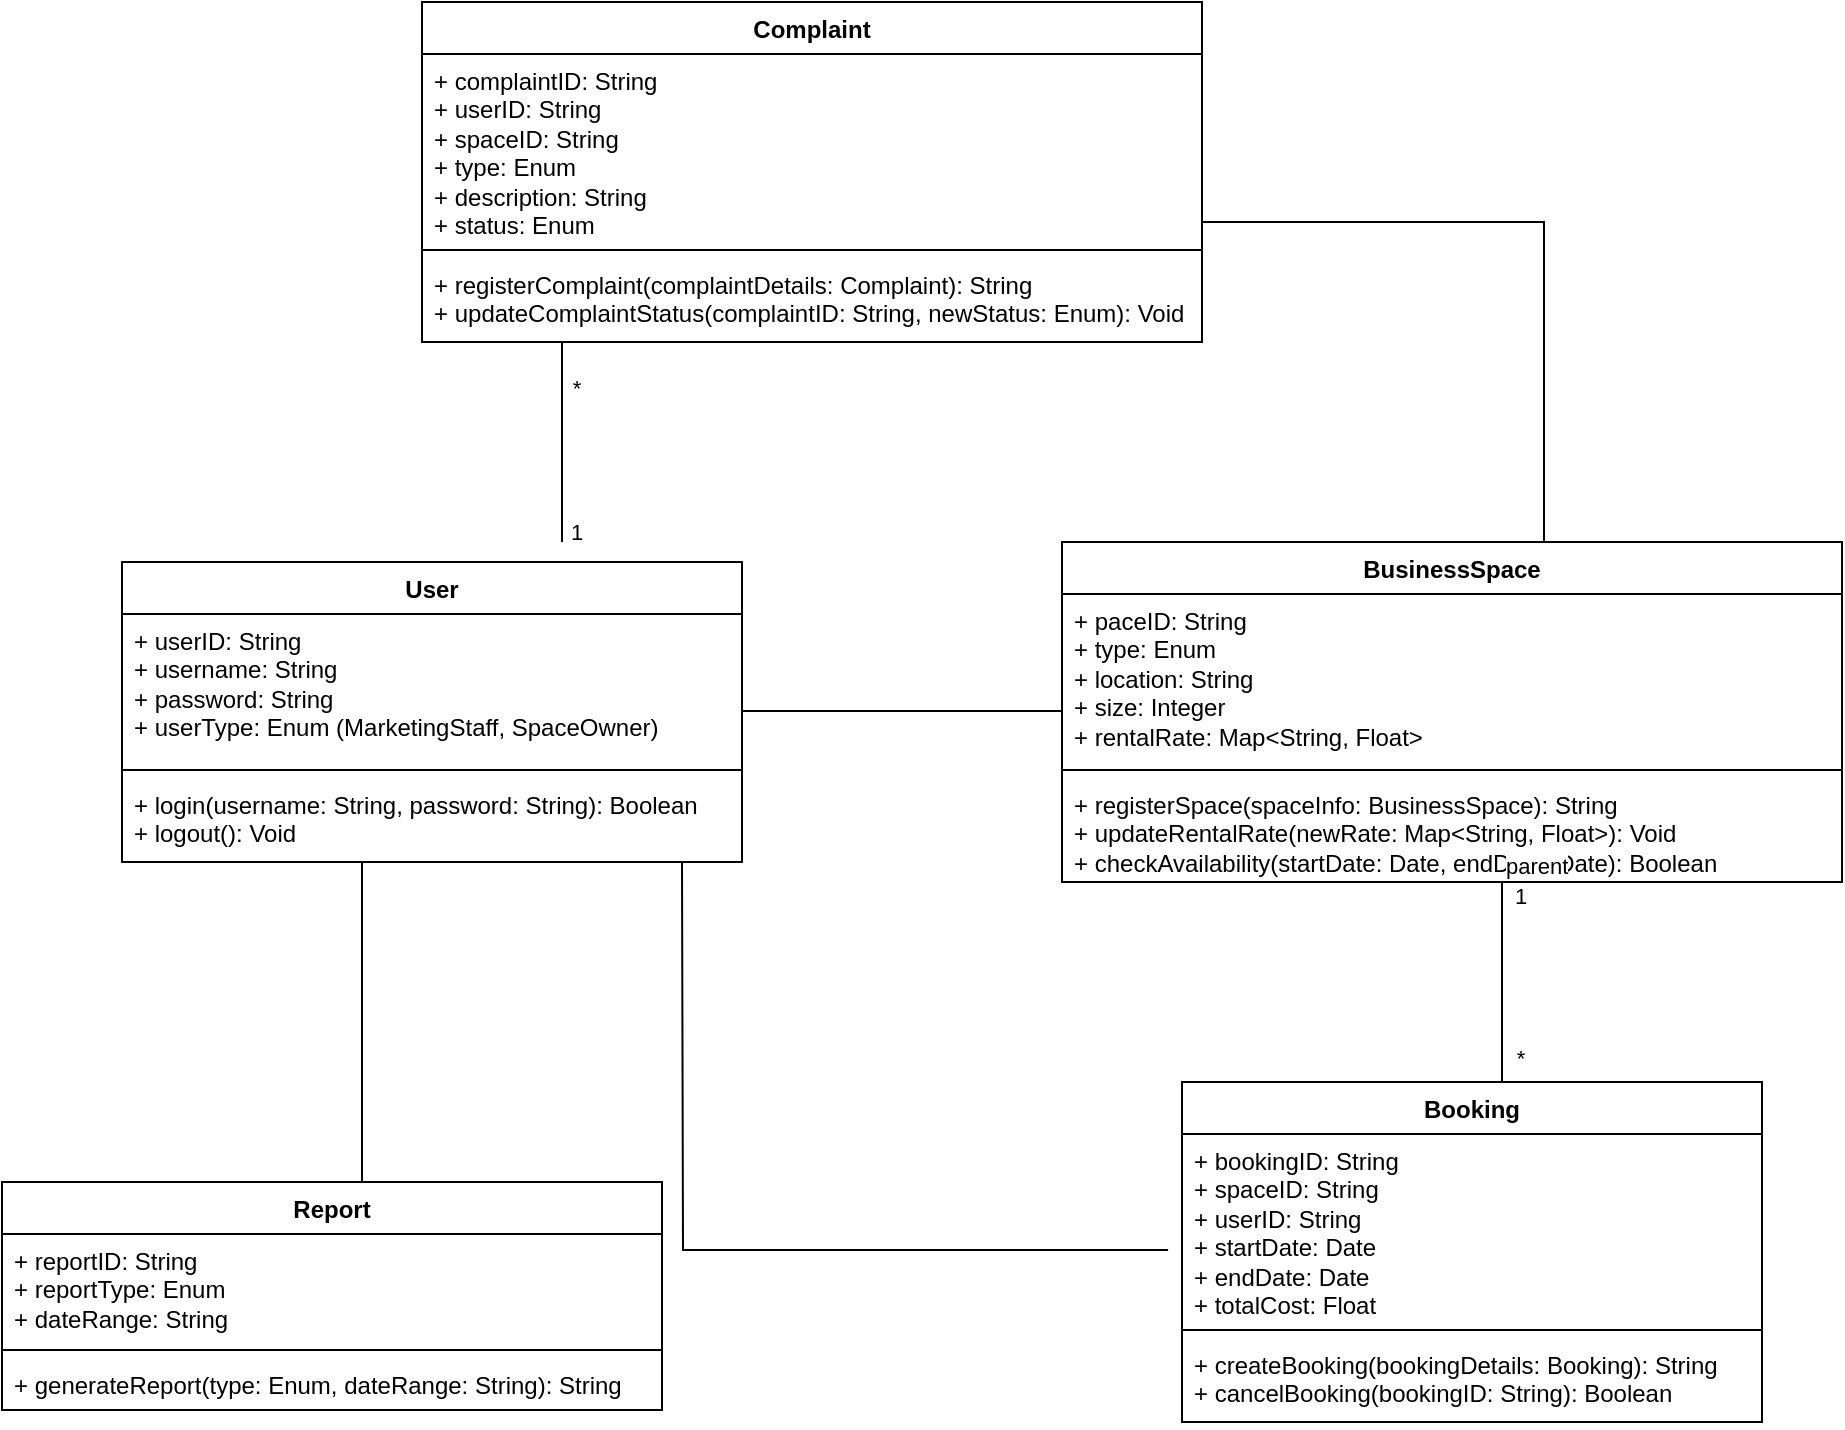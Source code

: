<mxfile version="23.1.7" type="device">
  <diagram id="C5RBs43oDa-KdzZeNtuy" name="Page-1">
    <mxGraphModel dx="1434" dy="746" grid="1" gridSize="10" guides="1" tooltips="1" connect="1" arrows="1" fold="1" page="1" pageScale="1" pageWidth="827" pageHeight="1169" math="0" shadow="0">
      <root>
        <mxCell id="WIyWlLk6GJQsqaUBKTNV-0" />
        <mxCell id="WIyWlLk6GJQsqaUBKTNV-1" parent="WIyWlLk6GJQsqaUBKTNV-0" />
        <mxCell id="T8dod99B3n7Jc7wyRoCB-0" value="User&lt;div&gt;&lt;br/&gt;&lt;/div&gt;" style="swimlane;fontStyle=1;align=center;verticalAlign=top;childLayout=stackLayout;horizontal=1;startSize=26;horizontalStack=0;resizeParent=1;resizeParentMax=0;resizeLast=0;collapsible=1;marginBottom=0;whiteSpace=wrap;html=1;" vertex="1" parent="WIyWlLk6GJQsqaUBKTNV-1">
          <mxGeometry x="100" y="310" width="310" height="150" as="geometry" />
        </mxCell>
        <mxCell id="T8dod99B3n7Jc7wyRoCB-1" value="&lt;div&gt;+ userID: String&lt;/div&gt;&lt;div&gt;+ username: String&lt;/div&gt;&lt;div&gt;+ password: String&lt;/div&gt;&lt;div&gt;+ userType: Enum (MarketingStaff, SpaceOwner)&lt;/div&gt;" style="text;strokeColor=none;fillColor=none;align=left;verticalAlign=top;spacingLeft=4;spacingRight=4;overflow=hidden;rotatable=0;points=[[0,0.5],[1,0.5]];portConstraint=eastwest;whiteSpace=wrap;html=1;" vertex="1" parent="T8dod99B3n7Jc7wyRoCB-0">
          <mxGeometry y="26" width="310" height="74" as="geometry" />
        </mxCell>
        <mxCell id="T8dod99B3n7Jc7wyRoCB-2" value="" style="line;strokeWidth=1;fillColor=none;align=left;verticalAlign=middle;spacingTop=-1;spacingLeft=3;spacingRight=3;rotatable=0;labelPosition=right;points=[];portConstraint=eastwest;strokeColor=inherit;" vertex="1" parent="T8dod99B3n7Jc7wyRoCB-0">
          <mxGeometry y="100" width="310" height="8" as="geometry" />
        </mxCell>
        <mxCell id="T8dod99B3n7Jc7wyRoCB-3" value="&lt;div&gt;+ login(username: String, password: String): Boolean&lt;/div&gt;&lt;div&gt;+ logout(): Void&lt;/div&gt;" style="text;strokeColor=none;fillColor=none;align=left;verticalAlign=top;spacingLeft=4;spacingRight=4;overflow=hidden;rotatable=0;points=[[0,0.5],[1,0.5]];portConstraint=eastwest;whiteSpace=wrap;html=1;" vertex="1" parent="T8dod99B3n7Jc7wyRoCB-0">
          <mxGeometry y="108" width="310" height="42" as="geometry" />
        </mxCell>
        <mxCell id="T8dod99B3n7Jc7wyRoCB-4" value="&lt;div&gt;BusinessSpace&lt;/div&gt;&lt;div&gt;&lt;br&gt;&lt;/div&gt;" style="swimlane;fontStyle=1;align=center;verticalAlign=top;childLayout=stackLayout;horizontal=1;startSize=26;horizontalStack=0;resizeParent=1;resizeParentMax=0;resizeLast=0;collapsible=1;marginBottom=0;whiteSpace=wrap;html=1;" vertex="1" parent="WIyWlLk6GJQsqaUBKTNV-1">
          <mxGeometry x="570" y="300" width="390" height="170" as="geometry" />
        </mxCell>
        <mxCell id="T8dod99B3n7Jc7wyRoCB-5" value="&lt;div&gt;+ paceID: String&lt;/div&gt;&lt;div&gt;+ type: Enum&amp;nbsp;&lt;/div&gt;&lt;div&gt;+ location: String&lt;/div&gt;&lt;div&gt;+ size: Integer&amp;nbsp;&lt;/div&gt;&lt;div&gt;+ rentalRate: Map&amp;lt;String, Float&amp;gt;&amp;nbsp;&lt;/div&gt;" style="text;strokeColor=none;fillColor=none;align=left;verticalAlign=top;spacingLeft=4;spacingRight=4;overflow=hidden;rotatable=0;points=[[0,0.5],[1,0.5]];portConstraint=eastwest;whiteSpace=wrap;html=1;" vertex="1" parent="T8dod99B3n7Jc7wyRoCB-4">
          <mxGeometry y="26" width="390" height="84" as="geometry" />
        </mxCell>
        <mxCell id="T8dod99B3n7Jc7wyRoCB-6" value="" style="line;strokeWidth=1;fillColor=none;align=left;verticalAlign=middle;spacingTop=-1;spacingLeft=3;spacingRight=3;rotatable=0;labelPosition=right;points=[];portConstraint=eastwest;strokeColor=inherit;" vertex="1" parent="T8dod99B3n7Jc7wyRoCB-4">
          <mxGeometry y="110" width="390" height="8" as="geometry" />
        </mxCell>
        <mxCell id="T8dod99B3n7Jc7wyRoCB-7" value="&lt;div&gt;+ registerSpace(spaceInfo: BusinessSpace): String&lt;/div&gt;&lt;div&gt;+ updateRentalRate(newRate: Map&amp;lt;String, Float&amp;gt;): Void&lt;/div&gt;&lt;div&gt;+ checkAvailability(startDate: Date, endDate: Date): Boolean&lt;/div&gt;" style="text;strokeColor=none;fillColor=none;align=left;verticalAlign=top;spacingLeft=4;spacingRight=4;overflow=hidden;rotatable=0;points=[[0,0.5],[1,0.5]];portConstraint=eastwest;whiteSpace=wrap;html=1;" vertex="1" parent="T8dod99B3n7Jc7wyRoCB-4">
          <mxGeometry y="118" width="390" height="52" as="geometry" />
        </mxCell>
        <mxCell id="T8dod99B3n7Jc7wyRoCB-12" value="Booking" style="swimlane;fontStyle=1;align=center;verticalAlign=top;childLayout=stackLayout;horizontal=1;startSize=26;horizontalStack=0;resizeParent=1;resizeParentMax=0;resizeLast=0;collapsible=1;marginBottom=0;whiteSpace=wrap;html=1;" vertex="1" parent="WIyWlLk6GJQsqaUBKTNV-1">
          <mxGeometry x="630" y="570" width="290" height="170" as="geometry" />
        </mxCell>
        <mxCell id="T8dod99B3n7Jc7wyRoCB-13" value="&lt;div&gt;+ bookingID: String&lt;/div&gt;&lt;div&gt;+ spaceID: String&lt;/div&gt;&lt;div&gt;+ userID: String&lt;/div&gt;&lt;div&gt;+ startDate: Date&lt;/div&gt;&lt;div&gt;+ endDate: Date&lt;/div&gt;&lt;div&gt;+ totalCost: Float&lt;/div&gt;" style="text;strokeColor=none;fillColor=none;align=left;verticalAlign=top;spacingLeft=4;spacingRight=4;overflow=hidden;rotatable=0;points=[[0,0.5],[1,0.5]];portConstraint=eastwest;whiteSpace=wrap;html=1;" vertex="1" parent="T8dod99B3n7Jc7wyRoCB-12">
          <mxGeometry y="26" width="290" height="94" as="geometry" />
        </mxCell>
        <mxCell id="T8dod99B3n7Jc7wyRoCB-14" value="" style="line;strokeWidth=1;fillColor=none;align=left;verticalAlign=middle;spacingTop=-1;spacingLeft=3;spacingRight=3;rotatable=0;labelPosition=right;points=[];portConstraint=eastwest;strokeColor=inherit;" vertex="1" parent="T8dod99B3n7Jc7wyRoCB-12">
          <mxGeometry y="120" width="290" height="8" as="geometry" />
        </mxCell>
        <mxCell id="T8dod99B3n7Jc7wyRoCB-15" value="&lt;div&gt;+ createBooking(bookingDetails: Booking): String&lt;/div&gt;&lt;div&gt;+ cancelBooking(bookingID: String): Boolean&lt;/div&gt;" style="text;strokeColor=none;fillColor=none;align=left;verticalAlign=top;spacingLeft=4;spacingRight=4;overflow=hidden;rotatable=0;points=[[0,0.5],[1,0.5]];portConstraint=eastwest;whiteSpace=wrap;html=1;" vertex="1" parent="T8dod99B3n7Jc7wyRoCB-12">
          <mxGeometry y="128" width="290" height="42" as="geometry" />
        </mxCell>
        <mxCell id="T8dod99B3n7Jc7wyRoCB-16" value="Report" style="swimlane;fontStyle=1;align=center;verticalAlign=top;childLayout=stackLayout;horizontal=1;startSize=26;horizontalStack=0;resizeParent=1;resizeParentMax=0;resizeLast=0;collapsible=1;marginBottom=0;whiteSpace=wrap;html=1;" vertex="1" parent="WIyWlLk6GJQsqaUBKTNV-1">
          <mxGeometry x="40" y="620" width="330" height="114" as="geometry" />
        </mxCell>
        <mxCell id="T8dod99B3n7Jc7wyRoCB-17" value="&lt;div&gt;+ reportID: String&lt;/div&gt;&lt;div&gt;+ reportType: Enum&amp;nbsp;&lt;/div&gt;&lt;div&gt;+ dateRange: String&lt;/div&gt;" style="text;strokeColor=none;fillColor=none;align=left;verticalAlign=top;spacingLeft=4;spacingRight=4;overflow=hidden;rotatable=0;points=[[0,0.5],[1,0.5]];portConstraint=eastwest;whiteSpace=wrap;html=1;" vertex="1" parent="T8dod99B3n7Jc7wyRoCB-16">
          <mxGeometry y="26" width="330" height="54" as="geometry" />
        </mxCell>
        <mxCell id="T8dod99B3n7Jc7wyRoCB-18" value="" style="line;strokeWidth=1;fillColor=none;align=left;verticalAlign=middle;spacingTop=-1;spacingLeft=3;spacingRight=3;rotatable=0;labelPosition=right;points=[];portConstraint=eastwest;strokeColor=inherit;" vertex="1" parent="T8dod99B3n7Jc7wyRoCB-16">
          <mxGeometry y="80" width="330" height="8" as="geometry" />
        </mxCell>
        <mxCell id="T8dod99B3n7Jc7wyRoCB-19" value="+ generateReport(type: Enum, dateRange: String): String" style="text;strokeColor=none;fillColor=none;align=left;verticalAlign=top;spacingLeft=4;spacingRight=4;overflow=hidden;rotatable=0;points=[[0,0.5],[1,0.5]];portConstraint=eastwest;whiteSpace=wrap;html=1;" vertex="1" parent="T8dod99B3n7Jc7wyRoCB-16">
          <mxGeometry y="88" width="330" height="26" as="geometry" />
        </mxCell>
        <mxCell id="T8dod99B3n7Jc7wyRoCB-20" value="Complaint" style="swimlane;fontStyle=1;align=center;verticalAlign=top;childLayout=stackLayout;horizontal=1;startSize=26;horizontalStack=0;resizeParent=1;resizeParentMax=0;resizeLast=0;collapsible=1;marginBottom=0;whiteSpace=wrap;html=1;" vertex="1" parent="WIyWlLk6GJQsqaUBKTNV-1">
          <mxGeometry x="250" y="30" width="390" height="170" as="geometry" />
        </mxCell>
        <mxCell id="T8dod99B3n7Jc7wyRoCB-21" value="&lt;div&gt;+ complaintID: String&lt;/div&gt;&lt;div&gt;+ userID: String&lt;/div&gt;&lt;div&gt;+ spaceID: String&lt;/div&gt;&lt;div&gt;+ type: Enum&amp;nbsp;&lt;/div&gt;&lt;div&gt;+ description: String&lt;/div&gt;&lt;div&gt;+ status: Enum&lt;/div&gt;" style="text;strokeColor=none;fillColor=none;align=left;verticalAlign=top;spacingLeft=4;spacingRight=4;overflow=hidden;rotatable=0;points=[[0,0.5],[1,0.5]];portConstraint=eastwest;whiteSpace=wrap;html=1;" vertex="1" parent="T8dod99B3n7Jc7wyRoCB-20">
          <mxGeometry y="26" width="390" height="94" as="geometry" />
        </mxCell>
        <mxCell id="T8dod99B3n7Jc7wyRoCB-22" value="" style="line;strokeWidth=1;fillColor=none;align=left;verticalAlign=middle;spacingTop=-1;spacingLeft=3;spacingRight=3;rotatable=0;labelPosition=right;points=[];portConstraint=eastwest;strokeColor=inherit;" vertex="1" parent="T8dod99B3n7Jc7wyRoCB-20">
          <mxGeometry y="120" width="390" height="8" as="geometry" />
        </mxCell>
        <mxCell id="T8dod99B3n7Jc7wyRoCB-23" value="&lt;div&gt;+ registerComplaint(complaintDetails: Complaint): String&lt;/div&gt;&lt;div&gt;+ updateComplaintStatus(complaintID: String, newStatus: Enum): Void&lt;/div&gt;" style="text;strokeColor=none;fillColor=none;align=left;verticalAlign=top;spacingLeft=4;spacingRight=4;overflow=hidden;rotatable=0;points=[[0,0.5],[1,0.5]];portConstraint=eastwest;whiteSpace=wrap;html=1;" vertex="1" parent="T8dod99B3n7Jc7wyRoCB-20">
          <mxGeometry y="128" width="390" height="42" as="geometry" />
        </mxCell>
        <mxCell id="T8dod99B3n7Jc7wyRoCB-24" value="" style="endArrow=none;html=1;edgeStyle=orthogonalEdgeStyle;rounded=0;" edge="1" parent="WIyWlLk6GJQsqaUBKTNV-1">
          <mxGeometry relative="1" as="geometry">
            <mxPoint x="410" y="384.5" as="sourcePoint" />
            <mxPoint x="570" y="384.5" as="targetPoint" />
          </mxGeometry>
        </mxCell>
        <mxCell id="T8dod99B3n7Jc7wyRoCB-27" value="" style="endArrow=none;html=1;edgeStyle=orthogonalEdgeStyle;rounded=0;" edge="1" parent="WIyWlLk6GJQsqaUBKTNV-1">
          <mxGeometry relative="1" as="geometry">
            <mxPoint x="790" y="470" as="sourcePoint" />
            <mxPoint x="790" y="570" as="targetPoint" />
          </mxGeometry>
        </mxCell>
        <mxCell id="T8dod99B3n7Jc7wyRoCB-28" value="parent" style="edgeLabel;resizable=0;html=1;align=left;verticalAlign=bottom;" connectable="0" vertex="1" parent="T8dod99B3n7Jc7wyRoCB-27">
          <mxGeometry x="-1" relative="1" as="geometry" />
        </mxCell>
        <mxCell id="T8dod99B3n7Jc7wyRoCB-33" value="*" style="edgeLabel;html=1;align=center;verticalAlign=middle;resizable=0;points=[];" vertex="1" connectable="0" parent="T8dod99B3n7Jc7wyRoCB-27">
          <mxGeometry x="0.76" y="9" relative="1" as="geometry">
            <mxPoint as="offset" />
          </mxGeometry>
        </mxCell>
        <mxCell id="T8dod99B3n7Jc7wyRoCB-34" value="1" style="edgeLabel;html=1;align=center;verticalAlign=middle;resizable=0;points=[];" vertex="1" connectable="0" parent="T8dod99B3n7Jc7wyRoCB-27">
          <mxGeometry x="-0.86" y="9" relative="1" as="geometry">
            <mxPoint as="offset" />
          </mxGeometry>
        </mxCell>
        <mxCell id="T8dod99B3n7Jc7wyRoCB-35" value="" style="endArrow=none;html=1;edgeStyle=orthogonalEdgeStyle;rounded=0;entryX=-0.024;entryY=0.617;entryDx=0;entryDy=0;entryPerimeter=0;" edge="1" parent="WIyWlLk6GJQsqaUBKTNV-1" target="T8dod99B3n7Jc7wyRoCB-13">
          <mxGeometry relative="1" as="geometry">
            <mxPoint x="380" y="460" as="sourcePoint" />
            <mxPoint x="540" y="460" as="targetPoint" />
          </mxGeometry>
        </mxCell>
        <mxCell id="T8dod99B3n7Jc7wyRoCB-43" value="" style="endArrow=none;html=1;edgeStyle=orthogonalEdgeStyle;rounded=0;" edge="1" parent="WIyWlLk6GJQsqaUBKTNV-1">
          <mxGeometry relative="1" as="geometry">
            <mxPoint x="320" y="300" as="sourcePoint" />
            <mxPoint x="320" y="200" as="targetPoint" />
          </mxGeometry>
        </mxCell>
        <mxCell id="T8dod99B3n7Jc7wyRoCB-47" value="*" style="edgeLabel;html=1;align=center;verticalAlign=middle;resizable=0;points=[];" vertex="1" connectable="0" parent="T8dod99B3n7Jc7wyRoCB-43">
          <mxGeometry x="0.54" y="-7" relative="1" as="geometry">
            <mxPoint as="offset" />
          </mxGeometry>
        </mxCell>
        <mxCell id="T8dod99B3n7Jc7wyRoCB-48" value="1" style="edgeLabel;html=1;align=center;verticalAlign=middle;resizable=0;points=[];" vertex="1" connectable="0" parent="T8dod99B3n7Jc7wyRoCB-43">
          <mxGeometry x="-0.9" y="-7" relative="1" as="geometry">
            <mxPoint as="offset" />
          </mxGeometry>
        </mxCell>
        <mxCell id="T8dod99B3n7Jc7wyRoCB-49" value="" style="endArrow=none;html=1;edgeStyle=orthogonalEdgeStyle;rounded=0;entryX=0.615;entryY=0;entryDx=0;entryDy=0;entryPerimeter=0;" edge="1" parent="WIyWlLk6GJQsqaUBKTNV-1" target="T8dod99B3n7Jc7wyRoCB-4">
          <mxGeometry relative="1" as="geometry">
            <mxPoint x="640" y="140" as="sourcePoint" />
            <mxPoint x="811" y="290" as="targetPoint" />
            <Array as="points">
              <mxPoint x="811" y="140" />
              <mxPoint x="811" y="300" />
            </Array>
          </mxGeometry>
        </mxCell>
        <mxCell id="T8dod99B3n7Jc7wyRoCB-52" value="" style="endArrow=none;html=1;edgeStyle=orthogonalEdgeStyle;rounded=0;" edge="1" parent="WIyWlLk6GJQsqaUBKTNV-1">
          <mxGeometry relative="1" as="geometry">
            <mxPoint x="220" y="460" as="sourcePoint" />
            <mxPoint x="220" y="620" as="targetPoint" />
          </mxGeometry>
        </mxCell>
      </root>
    </mxGraphModel>
  </diagram>
</mxfile>
